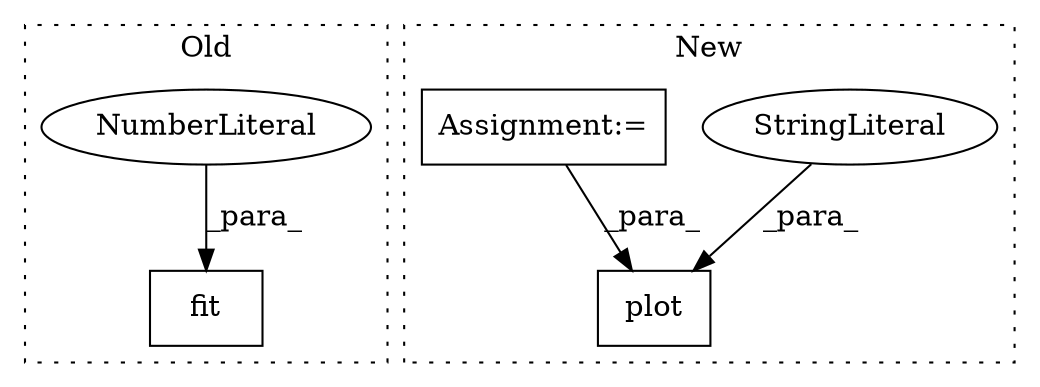 digraph G {
subgraph cluster0 {
1 [label="fit" a="32" s="1168,1189" l="4,1" shape="box"];
5 [label="NumberLiteral" a="34" s="1188" l="1" shape="ellipse"];
label = "Old";
style="dotted";
}
subgraph cluster1 {
2 [label="plot" a="32" s="1228,1294" l="5,1" shape="box"];
3 [label="StringLiteral" a="45" s="1265" l="3" shape="ellipse"];
4 [label="Assignment:=" a="7" s="1129" l="1" shape="box"];
label = "New";
style="dotted";
}
3 -> 2 [label="_para_"];
4 -> 2 [label="_para_"];
5 -> 1 [label="_para_"];
}